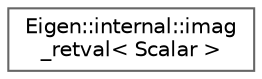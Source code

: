 digraph "Graphical Class Hierarchy"
{
 // LATEX_PDF_SIZE
  bgcolor="transparent";
  edge [fontname=Helvetica,fontsize=10,labelfontname=Helvetica,labelfontsize=10];
  node [fontname=Helvetica,fontsize=10,shape=box,height=0.2,width=0.4];
  rankdir="LR";
  Node0 [id="Node000000",label="Eigen::internal::imag\l_retval\< Scalar \>",height=0.2,width=0.4,color="grey40", fillcolor="white", style="filled",URL="$structEigen_1_1internal_1_1imag__retval.html",tooltip=" "];
}
